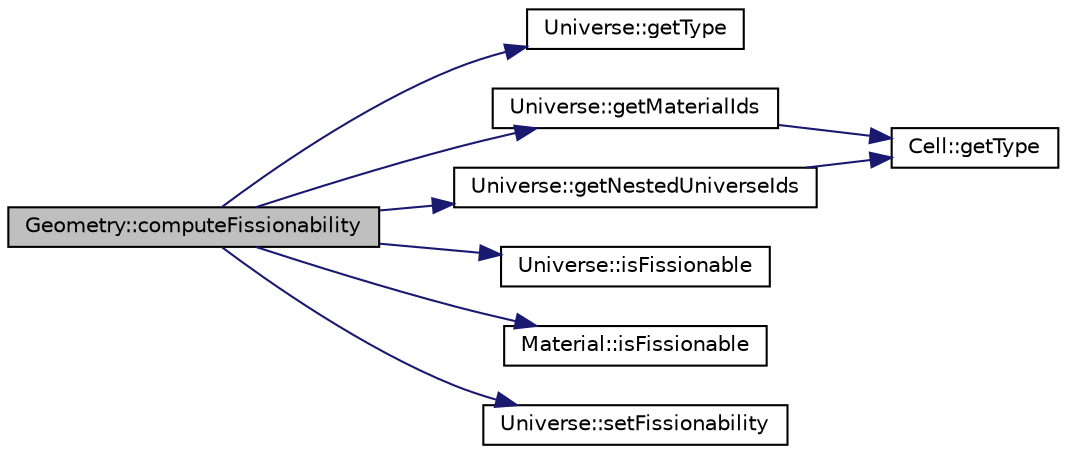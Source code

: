 digraph "Geometry::computeFissionability"
{
  edge [fontname="Helvetica",fontsize="10",labelfontname="Helvetica",labelfontsize="10"];
  node [fontname="Helvetica",fontsize="10",shape=record];
  rankdir="LR";
  Node1 [label="Geometry::computeFissionability",height=0.2,width=0.4,color="black", fillcolor="grey75", style="filled" fontcolor="black"];
  Node1 -> Node2 [color="midnightblue",fontsize="10",style="solid",fontname="Helvetica"];
  Node2 [label="Universe::getType",height=0.2,width=0.4,color="black", fillcolor="white", style="filled",URL="$classUniverse.html#a6cbde58618cfcec5f72780b2911ab97b",tooltip="Return the Universe type (SIMPLE or LATTICE)."];
  Node1 -> Node3 [color="midnightblue",fontsize="10",style="solid",fontname="Helvetica"];
  Node3 [label="Universe::getMaterialIds",height=0.2,width=0.4,color="black", fillcolor="white", style="filled",URL="$classUniverse.html#a190ad75ccf5c8403a309c22b18d33e5d",tooltip="Aggregates a list (vector) of the IDs of all Materials within the MATERIAL type Cells filling this Un..."];
  Node3 -> Node4 [color="midnightblue",fontsize="10",style="solid",fontname="Helvetica"];
  Node4 [label="Cell::getType",height=0.2,width=0.4,color="black", fillcolor="white", style="filled",URL="$classCell.html#af0421cc4cbb034947b2b7ec18c6df7d0",tooltip="Return the Cell type (FILL or MATERIAL)."];
  Node1 -> Node5 [color="midnightblue",fontsize="10",style="solid",fontname="Helvetica"];
  Node5 [label="Universe::getNestedUniverseIds",height=0.2,width=0.4,color="black", fillcolor="white", style="filled",URL="$classUniverse.html#a98bd6f494727dc21c99e9b82017f5b13",tooltip="Aggregates a list (vector) of the IDs of all Universes within the FILL type Cells filling this Univer..."];
  Node5 -> Node4 [color="midnightblue",fontsize="10",style="solid",fontname="Helvetica"];
  Node1 -> Node6 [color="midnightblue",fontsize="10",style="solid",fontname="Helvetica"];
  Node6 [label="Universe::isFissionable",height=0.2,width=0.4,color="black", fillcolor="white", style="filled",URL="$classUniverse.html#a519ec15f1e4c7f4b5028b5166ec0e9f1",tooltip="Returns true if the Universe contains a Cell filled by a fissionable Material and false otherwise..."];
  Node1 -> Node7 [color="midnightblue",fontsize="10",style="solid",fontname="Helvetica"];
  Node7 [label="Material::isFissionable",height=0.2,width=0.4,color="black", fillcolor="white", style="filled",URL="$classMaterial.html#a518c42114378e88c9d5a198fc6bb8c00",tooltip="Returns whether or not the Material contains a fissionable (non-zero) fission cross-section."];
  Node1 -> Node8 [color="midnightblue",fontsize="10",style="solid",fontname="Helvetica"];
  Node8 [label="Universe::setFissionability",height=0.2,width=0.4,color="black", fillcolor="white", style="filled",URL="$classUniverse.html#a124179ed92827532c7aecbf51d8c1f42",tooltip="Sets whether or not this Universe contains a fissionable Material with a non-zero fission cross-secti..."];
}
